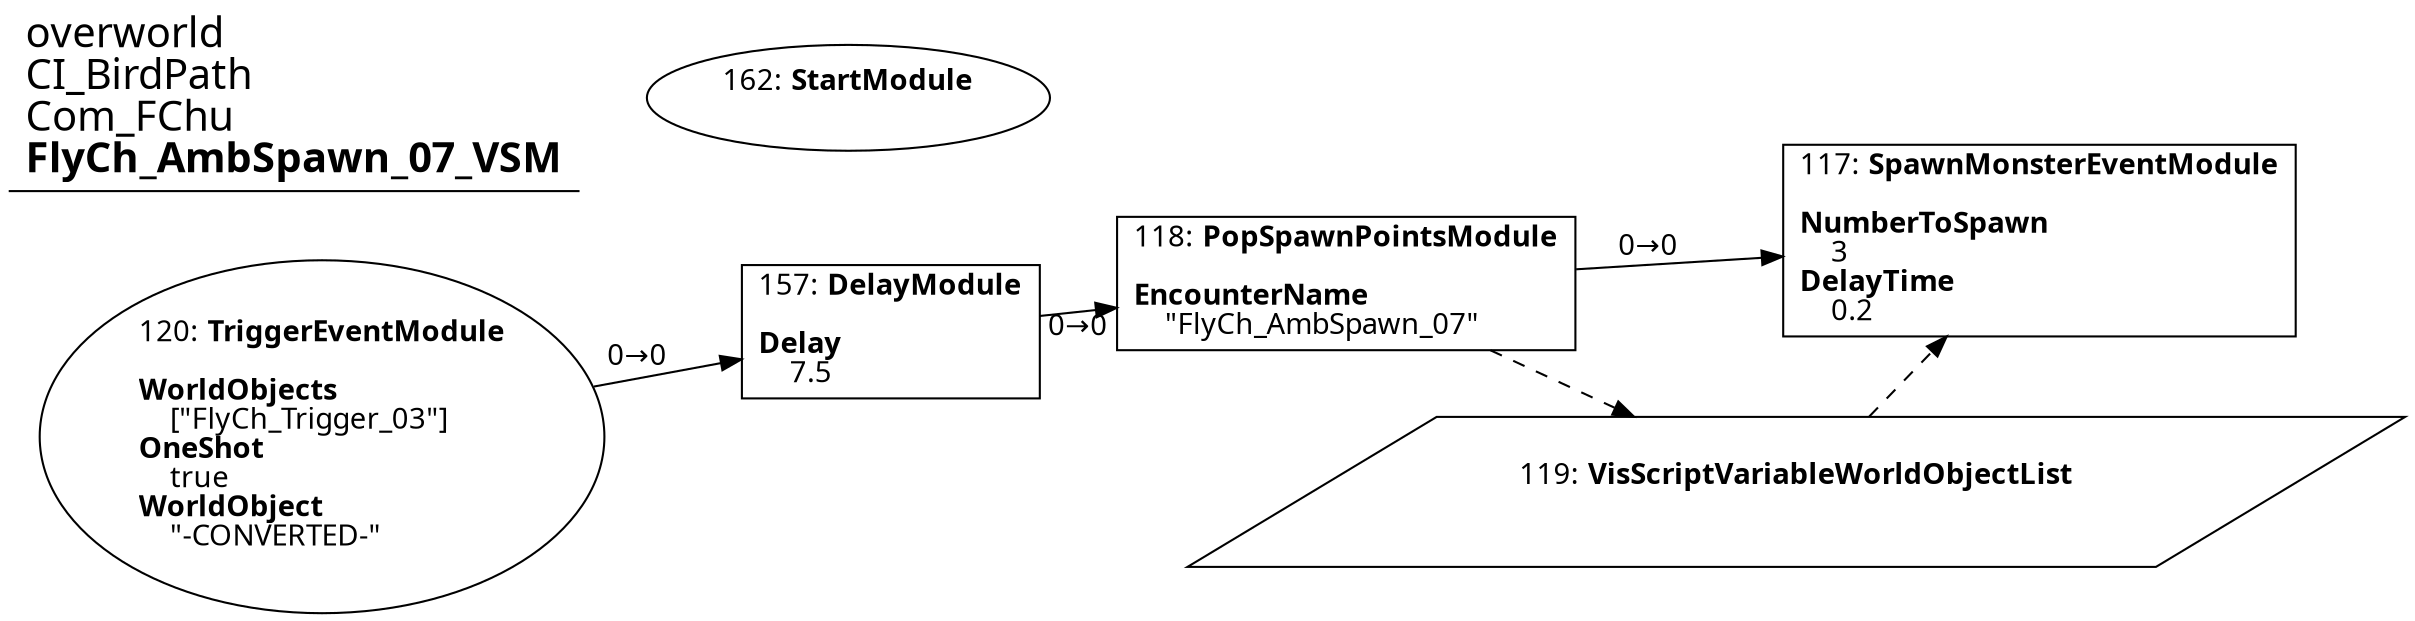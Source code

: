 digraph {
    layout = fdp;
    overlap = prism;
    sep = "+16";
    splines = spline;

    node [ shape = box ];

    graph [ fontname = "Segoe UI" ];
    node [ fontname = "Segoe UI" ];
    edge [ fontname = "Segoe UI" ];

    117 [ label = <117: <b>SpawnMonsterEventModule</b><br/><br/><b>NumberToSpawn</b><br align="left"/>    3<br align="left"/><b>DelayTime</b><br align="left"/>    0.2<br align="left"/>> ];
    117 [ pos = "0.47900003,-2.5670002!" ];
    119 -> 117 [ style = dashed ];

    118 [ label = <118: <b>PopSpawnPointsModule</b><br/><br/><b>EncounterName</b><br align="left"/>    &quot;FlyCh_AmbSpawn_07&quot;<br align="left"/>> ];
    118 [ pos = "0.022000002,-2.5660002!" ];
    118 -> 117 [ label = "0→0" ];
    118 -> 119 [ style = dashed ];

    119 [ label = <119: <b>VisScriptVariableWorldObjectList</b><br/><br/>> ];
    119 [ shape = parallelogram ]
    119 [ pos = "0.27600002,-2.686!" ];

    120 [ label = <120: <b>TriggerEventModule</b><br/><br/><b>WorldObjects</b><br align="left"/>    [&quot;FlyCh_Trigger_03&quot;]<br align="left"/><b>OneShot</b><br align="left"/>    true<br align="left"/><b>WorldObject</b><br align="left"/>    &quot;-CONVERTED-&quot;<br align="left"/>> ];
    120 [ shape = oval ]
    120 [ pos = "-0.48700002,-2.565!" ];
    120 -> 157 [ label = "0→0" ];

    157 [ label = <157: <b>DelayModule</b><br/><br/><b>Delay</b><br align="left"/>    7.5<br align="left"/>> ];
    157 [ pos = "-0.192,-2.5630002!" ];
    157 -> 118 [ label = "0→0" ];

    162 [ label = <162: <b>StartModule</b><br/><br/>> ];
    162 [ shape = oval ]
    162 [ pos = "-0.316,-2.4610002!" ];

    title [ pos = "-0.48800004,-2.46!" ];
    title [ shape = underline ];
    title [ label = <<font point-size="20">overworld<br align="left"/>CI_BirdPath<br align="left"/>Com_FChu<br align="left"/><b>FlyCh_AmbSpawn_07_VSM</b><br align="left"/></font>> ];
}
